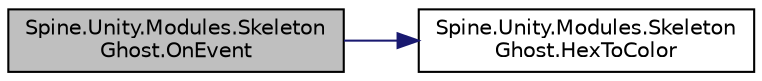digraph "Spine.Unity.Modules.SkeletonGhost.OnEvent"
{
 // LATEX_PDF_SIZE
  edge [fontname="Helvetica",fontsize="10",labelfontname="Helvetica",labelfontsize="10"];
  node [fontname="Helvetica",fontsize="10",shape=record];
  rankdir="LR";
  Node1 [label="Spine.Unity.Modules.Skeleton\lGhost.OnEvent",height=0.2,width=0.4,color="black", fillcolor="grey75", style="filled", fontcolor="black",tooltip=" "];
  Node1 -> Node2 [color="midnightblue",fontsize="10",style="solid"];
  Node2 [label="Spine.Unity.Modules.Skeleton\lGhost.HexToColor",height=0.2,width=0.4,color="black", fillcolor="white", style="filled",URL="$class_spine_1_1_unity_1_1_modules_1_1_skeleton_ghost.html#aa0bdaed7aaa20c809514645b2a851185",tooltip=" "];
}
